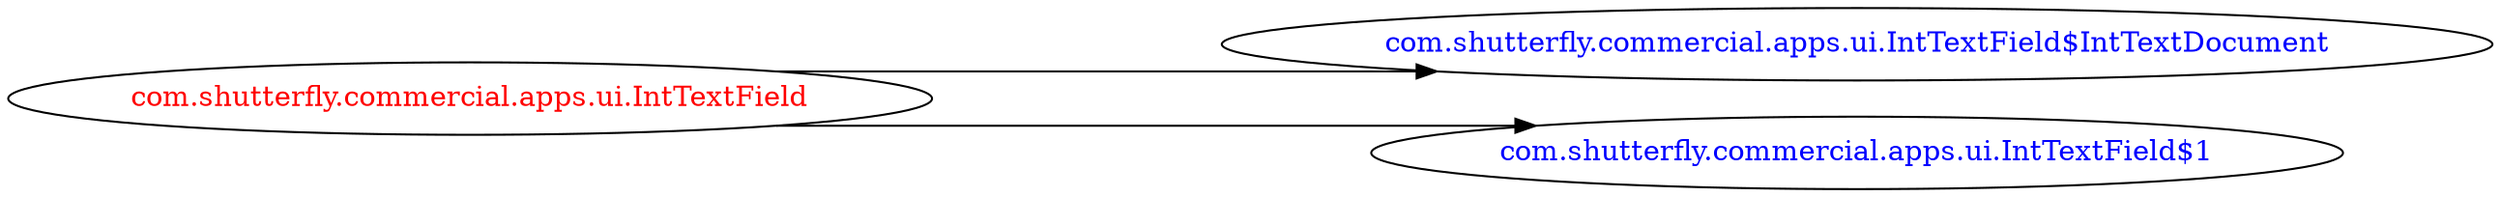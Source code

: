 digraph dependencyGraph {
 concentrate=true;
 ranksep="2.0";
 rankdir="LR"; 
 splines="ortho";
"com.shutterfly.commercial.apps.ui.IntTextField" [fontcolor="red"];
"com.shutterfly.commercial.apps.ui.IntTextField$IntTextDocument" [ fontcolor="blue" ];
"com.shutterfly.commercial.apps.ui.IntTextField"->"com.shutterfly.commercial.apps.ui.IntTextField$IntTextDocument";
"com.shutterfly.commercial.apps.ui.IntTextField$1" [ fontcolor="blue" ];
"com.shutterfly.commercial.apps.ui.IntTextField"->"com.shutterfly.commercial.apps.ui.IntTextField$1";
}